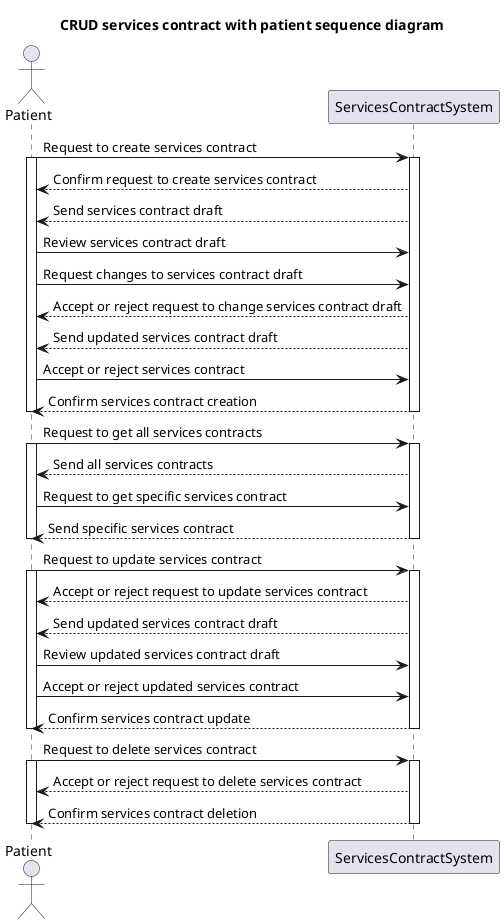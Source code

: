 @startuml
title CRUD services contract with patient sequence diagram

Actor Patient
participant ServicesContractSystem

Patient -> ServicesContractSystem : Request to create services contract
activate Patient
activate ServicesContractSystem
ServicesContractSystem --> Patient : Confirm request to create services contract
ServicesContractSystem --> Patient : Send services contract draft
Patient -> ServicesContractSystem : Review services contract draft
Patient -> ServicesContractSystem : Request changes to services contract draft
ServicesContractSystem --> Patient : Accept or reject request to change services contract draft
ServicesContractSystem --> Patient : Send updated services contract draft
Patient -> ServicesContractSystem : Accept or reject services contract
ServicesContractSystem --> Patient : Confirm services contract creation
deactivate Patient
deactivate ServicesContractSystem

Patient -> ServicesContractSystem : Request to get all services contracts
activate Patient
activate ServicesContractSystem
ServicesContractSystem --> Patient : Send all services contracts
Patient -> ServicesContractSystem : Request to get specific services contract
ServicesContractSystem --> Patient : Send specific services contract
deactivate Patient
deactivate ServicesContractSystem

Patient -> ServicesContractSystem : Request to update services contract
activate Patient
activate ServicesContractSystem
ServicesContractSystem --> Patient : Accept or reject request to update services contract
ServicesContractSystem --> Patient : Send updated services contract draft
Patient -> ServicesContractSystem : Review updated services contract draft
Patient -> ServicesContractSystem : Accept or reject updated services contract
ServicesContractSystem --> Patient : Confirm services contract update
deactivate Patient
deactivate ServicesContractSystem

Patient -> ServicesContractSystem : Request to delete services contract
activate Patient
activate ServicesContractSystem
ServicesContractSystem --> Patient : Accept or reject request to delete services contract
ServicesContractSystem --> Patient : Confirm services contract deletion
deactivate Patient
deactivate ServicesContractSystem
@enduml
